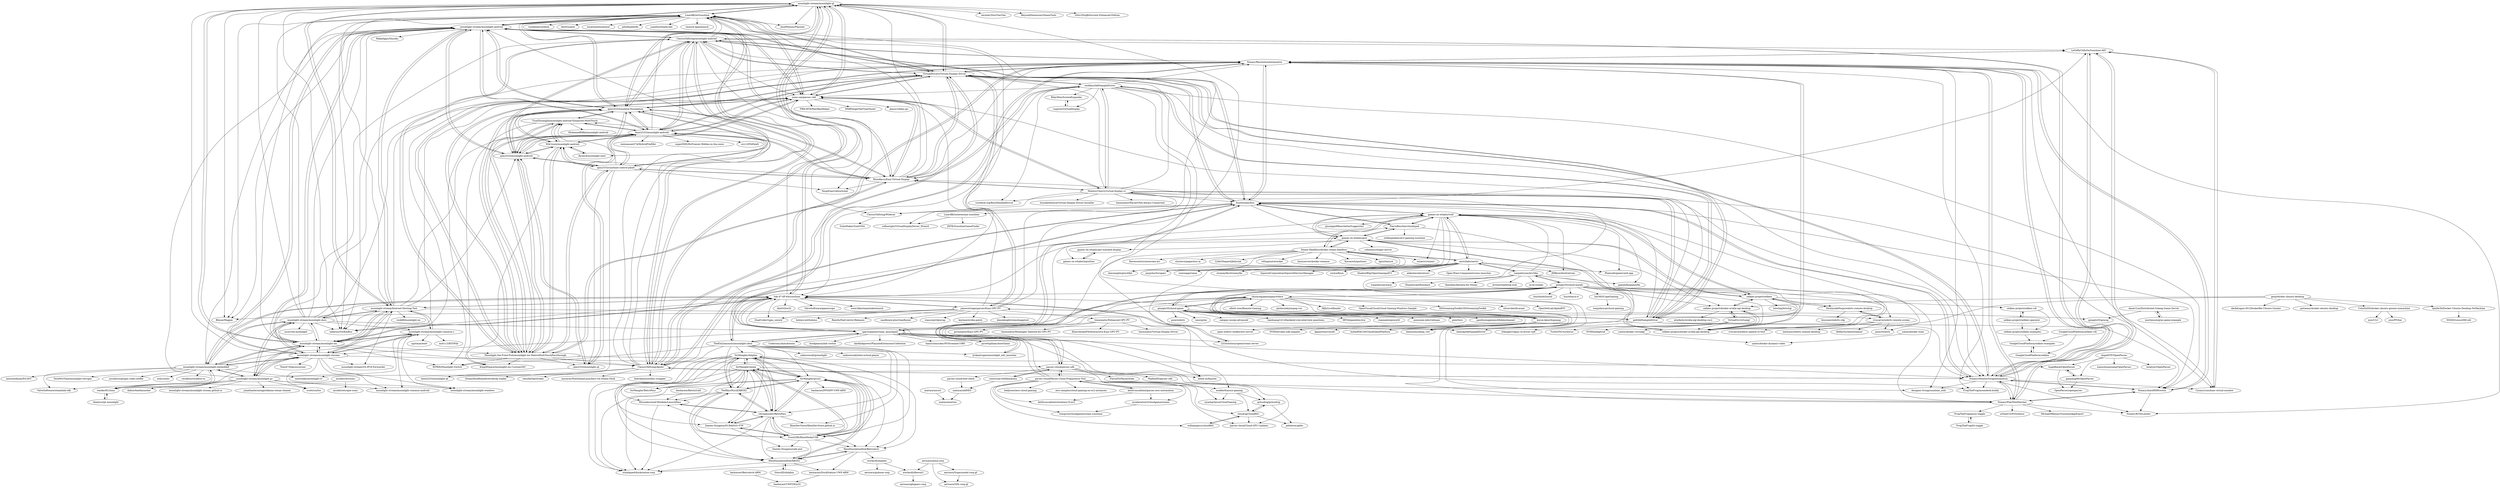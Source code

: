 digraph G {
"moonlight-stream/moonlight-qt" -> "LizardByte/Sunshine"
"moonlight-stream/moonlight-qt" -> "moonlight-stream/moonlight-android"
"moonlight-stream/moonlight-qt" -> "nomi-san/parsec-vdd"
"moonlight-stream/moonlight-qt" -> "VirtualDrivers/Virtual-Display-Driver"
"moonlight-stream/moonlight-qt" -> "JosefNemec/Playnite" ["e"=1]
"moonlight-stream/moonlight-qt" -> "nefarius/ViGEmBus" ["e"=1]
"moonlight-stream/moonlight-qt" -> "qiin2333/Sunshine-Foundation"
"moonlight-stream/moonlight-qt" -> "ClassicOldSong/Apollo"
"moonlight-stream/moonlight-qt" -> "moonlight-stream/Internet-Hosting-Tool"
"moonlight-stream/moonlight-qt" -> "Blinue/Magpie" ["e"=1]
"moonlight-stream/moonlight-qt" -> "zerotier/ZeroTierOne" ["e"=1]
"moonlight-stream/moonlight-qt" -> "loki-47-6F-64/sunshine"
"moonlight-stream/moonlight-qt" -> "moonlight-stream/moonlight-ios"
"moonlight-stream/moonlight-qt" -> "BeyondDimension/SteamTools" ["e"=1]
"moonlight-stream/moonlight-qt" -> "c0re100/qBittorrent-Enhanced-Edition" ["e"=1]
"moonlight-stream/moonlight-embedded" -> "wackerl91/luna"
"moonlight-stream/moonlight-embedded" -> "moonlight-stream/moonlight-pc"
"moonlight-stream/moonlight-embedded" -> "loki-47-6F-64/sunshine"
"moonlight-stream/moonlight-embedded" -> "moonlight-stream/moonlight-chrome"
"moonlight-stream/moonlight-embedded" -> "moonlight-stream/moonlight-common-c"
"moonlight-stream/moonlight-embedded" -> "mariotaku/moonlight-tv" ["e"=1]
"moonlight-stream/moonlight-embedded" -> "moonlight-stream/moonlight-android"
"moonlight-stream/moonlight-embedded" -> "TechWizTime/moonlight-retropie"
"moonlight-stream/moonlight-embedded" -> "moonlight-stream/moonlight-docs"
"moonlight-stream/moonlight-embedded" -> "moonlight-stream/moonlight-ios"
"moonlight-stream/moonlight-embedded" -> "asciidisco/plugin.video.netflix" ["e"=1]
"moonlight-stream/moonlight-embedded" -> "ValveSoftware/steamlink-sdk" ["e"=1]
"moonlight-stream/moonlight-embedded" -> "osmc/osmc" ["e"=1]
"moonlight-stream/moonlight-embedded" -> "recalbox/recalbox-os" ["e"=1]
"moonlight-stream/moonlight-embedded" -> "lanceseidman/PiCAST" ["e"=1]
"moonlight-stream/moonlight-android" -> "moonlight-stream/moonlight-qt"
"moonlight-stream/moonlight-android" -> "LizardByte/Sunshine"
"moonlight-stream/moonlight-android" -> "nomi-san/parsec-vdd"
"moonlight-stream/moonlight-android" -> "qiin2333/Sunshine-Foundation"
"moonlight-stream/moonlight-android" -> "Axixi2233/moonlight-android"
"moonlight-stream/moonlight-android" -> "nefarius/ViGEmBus" ["e"=1]
"moonlight-stream/moonlight-android" -> "moonlight-stream/moonlight-ios"
"moonlight-stream/moonlight-android" -> "VirtualDrivers/Virtual-Display-Driver"
"moonlight-stream/moonlight-android" -> "moonlight-stream/Internet-Hosting-Tool"
"moonlight-stream/moonlight-android" -> "qiin2333/moonlight-android"
"moonlight-stream/moonlight-android" -> "KtzeAbyss/Easy-Virtual-Display"
"moonlight-stream/moonlight-android" -> "ClassicOldSong/moonlight-android"
"moonlight-stream/moonlight-android" -> "RikkaApps/Shizuku" ["e"=1]
"moonlight-stream/moonlight-android" -> "moonlight-stream/moonlight-chrome"
"moonlight-stream/moonlight-android" -> "Blinue/Magpie" ["e"=1]
"moonlight-stream/moonlight-pc" -> "moonlight-stream/moonlight-chrome"
"moonlight-stream/moonlight-pc" -> "moonlight-stream/moonlight-embedded"
"moonlight-stream/moonlight-pc" -> "moonlight-stream/moonlight-common-android"
"moonlight-stream/moonlight-pc" -> "moonlight-stream/moonlight-windows"
"moonlight-stream/moonlight-pc" -> "moonlight-stream/moonlight-android"
"moonlight-stream/moonlight-pc" -> "moonlight-stream/moonlight-docs"
"moonlight-stream/moonlight-pc" -> "moonlight-stream/moonlight-common-c"
"moonlight-stream/moonlight-pc" -> "moonlight-stream/moonlight-ios"
"moonlight-stream/moonlight-pc" -> "ValveSoftware/steamlink-sdk" ["e"=1]
"moonlight-stream/moonlight-pc" -> "scottrice/Ice" ["e"=1]
"moonlight-stream/moonlight-pc" -> "wackerl91/luna"
"moonlight-stream/moonlight-pc" -> "dafzor/bnetlauncher" ["e"=1]
"moonlight-stream/moonlight-pc" -> "moonlight-stream/moonlight-stream.github.io"
"moonlight-stream/moonlight-pc" -> "jonathanlermitage/tikione-steam-cleaner" ["e"=1]
"chunying/gaminganywhere" -> "giongto35/cloud-game"
"chunying/gaminganywhere" -> "giongto35/cloud-morph"
"chunying/gaminganywhere" -> "llfjfz/LiveRender"
"chunying/gaminganywhere" -> "ecalder6/azure-gaming"
"chunying/gaminganywhere" -> "ksyun-kenc/liuguang"
"chunying/gaminganywhere" -> "OpenVisualCloud/Cloud-Gaming-Windows-Sample" ["e"=1]
"chunying/gaminganywhere" -> "3DStreamingToolkit/3DStreamingToolkit" ["e"=1]
"chunying/gaminganywhere" -> "ultravideo/kvazaar" ["e"=1]
"chunying/gaminganywhere" -> "OpenNetLab/AlphaRTC" ["e"=1]
"chunying/gaminganywhere" -> "elliott-wen/Remote-Gaming"
"chunying/gaminganywhere" -> "phoboslab/jsmpeg-vnc" ["e"=1]
"chunying/gaminganywhere" -> "fanxiushu/xdisp_virt" ["e"=1]
"chunying/gaminganywhere" -> "hubin858130/CloudGamePlatform"
"chunying/gaminganywhere" -> "parsec-cloud/parsec-sdk"
"chunying/gaminganywhere" -> "moonlight-stream/moonlight-chrome"
"moonlight-stream/Internet-Hosting-Tool" -> "moonlight-stream/moonlight-docs"
"moonlight-stream/Internet-Hosting-Tool" -> "moonlight-stream/moonlight-common-c"
"moonlight-stream/Internet-Hosting-Tool" -> "moonlight-stream/moonlight-qt"
"moonlight-stream/Internet-Hosting-Tool" -> "moonlight-stream/moonlight-android"
"moonlight-stream/Internet-Hosting-Tool" -> "moonlight-stream/moonlight-chrome"
"moonlight-stream/Internet-Hosting-Tool" -> "moonlight-stream/moonlight-ios"
"moonlight-stream/Internet-Hosting-Tool" -> "moonlight-stream/GS-IPv6-Forwarder"
"moonlight-stream/Internet-Hosting-Tool" -> "FrogTheFrog/moondeck-buddy" ["e"=1]
"moonlight-stream/Internet-Hosting-Tool" -> "qiin2333/moonlight-android"
"moonlight-stream/Internet-Hosting-Tool" -> "loki-47-6F-64/sunshine"
"moonlight-stream/Internet-Hosting-Tool" -> "LizardByte/Sunshine"
"moonlight-stream/Internet-Hosting-Tool" -> "Nonary/ResolutionAutomation"
"moonlight-stream/Internet-Hosting-Tool" -> "nefarius/ViGEmBus" ["e"=1]
"moonlight-stream/Internet-Hosting-Tool" -> "Axixi2233/moonlight-android"
"moonlight-stream/Internet-Hosting-Tool" -> "rock88/moonlight-nx" ["e"=1]
"giongto35/cloud-game" -> "giongto35/cloud-morph"
"giongto35/cloud-game" -> "chunying/gaminganywhere"
"giongto35/cloud-game" -> "pion/webrtc" ["e"=1]
"giongto35/cloud-game" -> "ionorg/ion" ["e"=1]
"giongto35/cloud-game" -> "ksyun-kenc/liuguang"
"giongto35/cloud-game" -> "zalopay-oss/go-advanced" ["e"=1]
"giongto35/cloud-game" -> "tamhoang1412/backend-swe-interview-questions" ["e"=1]
"giongto35/cloud-game" -> "HFO4/gameboy.live" ["e"=1]
"giongto35/cloud-game" -> "open-webrtc-toolkit/owt-server" ["e"=1]
"giongto35/cloud-game" -> "xiaonanln/goworld" ["e"=1]
"giongto35/cloud-game" -> "awesome-jobs/vietnam" ["e"=1]
"giongto35/cloud-game" -> "pion/turn" ["e"=1]
"giongto35/cloud-game" -> "giongto35/gowog"
"giongto35/cloud-game" -> "rviscarra/webrtc-remote-screen"
"giongto35/cloud-game" -> "paullouisageneau/libdatachannel" ["e"=1]
"moonlight-stream/moonlight-ios" -> "moonlight-stream/moonlight-android"
"moonlight-stream/moonlight-ios" -> "moonlight-stream/moonlight-chrome"
"moonlight-stream/moonlight-ios" -> "moonlight-stream/Internet-Hosting-Tool"
"moonlight-stream/moonlight-ios" -> "moonlight-stream/moonlight-common-c"
"moonlight-stream/moonlight-ios" -> "moonlight-stream/moonlight-qt"
"moonlight-stream/moonlight-ios" -> "moonlight-stream/moonlight-docs"
"moonlight-stream/moonlight-ios" -> "loki-47-6F-64/sunshine"
"moonlight-stream/moonlight-ios" -> "LizardByte/Sunshine"
"moonlight-stream/moonlight-ios" -> "Moonlight-the-Fried-Fish/moonlight-ios-NativeMultiTouchPassthrough"
"moonlight-stream/moonlight-ios" -> "XITRIX/Moonlight-Switch" ["e"=1]
"moonlight-stream/moonlight-ios" -> "moonlight-stream/moonlight-pc"
"moonlight-stream/moonlight-ios" -> "ClassicOldSong/Apollo"
"moonlight-stream/moonlight-ios" -> "moonlight-stream/moonlight-embedded"
"moonlight-stream/moonlight-ios" -> "ClassicOldSong/moonlight-android"
"moonlight-stream/moonlight-ios" -> "Nonary/ResolutionAutomation"
"parsec-cloud/Parsec-Cloud-Preparation-Tool" -> "keithvassallomt/parsec-aws-automation"
"parsec-cloud/Parsec-Cloud-Preparation-Tool" -> "acceleration3/cloudgamestream"
"parsec-cloud/Parsec-Cloud-Preparation-Tool" -> "parsec-cloud/Cloud-GPU-Updater"
"parsec-cloud/Parsec-Cloud-Preparation-Tool" -> "parsec-cloud/parsec-sdk"
"parsec-cloud/Parsec-Cloud-Preparation-Tool" -> "gcloudrig/gcloudrig"
"parsec-cloud/Parsec-Cloud-Preparation-Tool" -> "cloudrig/CloudRIG"
"parsec-cloud/Parsec-Cloud-Preparation-Tool" -> "williamparry/cloudRIG"
"parsec-cloud/Parsec-Cloud-Preparation-Tool" -> "PierreBeucher/cloudypad"
"parsec-cloud/Parsec-Cloud-Preparation-Tool" -> "nyanhp/AzureCloudGaming"
"parsec-cloud/Parsec-Cloud-Preparation-Tool" -> "tomgrice/cloudgamestream-sunshine"
"parsec-cloud/Parsec-Cloud-Preparation-Tool" -> "ecalder6/azure-gaming"
"parsec-cloud/Parsec-Cloud-Preparation-Tool" -> "badjware/aws-cloud-gaming"
"parsec-cloud/Parsec-Cloud-Preparation-Tool" -> "loki-47-6F-64/sunshine"
"parsec-cloud/Parsec-Cloud-Preparation-Tool" -> "keithvassallomt/windows10-ec2"
"parsec-cloud/Parsec-Cloud-Preparation-Tool" -> "aws-samples/cloud-gaming-on-ec2-instances"
"moonlight-stream/moonlight-common-c" -> "moonlight-stream/moonlight-common-android"
"moonlight-stream/moonlight-common-c" -> "moonlight-stream/Internet-Hosting-Tool"
"moonlight-stream/moonlight-common-c" -> "cgutman/enet"
"moonlight-stream/moonlight-common-c" -> "moonlight-stream/moonlight-chrome"
"moonlight-stream/moonlight-common-c" -> "moonlight-stream/moonlight-ios"
"moonlight-stream/moonlight-common-c" -> "moonlight-stream/moonlight-windows"
"moonlight-stream/moonlight-common-c" -> "mrb113/RTSPlib"
"danie1Lin/Distributed-Golang-Game-Server" -> "mortenson/grpc-game-example"
"danie1Lin/Distributed-Golang-Game-Server" -> "giongto35/gowog"
"gcloudrig/gcloudrig" -> "cloudrig/CloudRIG"
"gcloudrig/gcloudrig" -> "jedi4ever/gditc"
"parsec-cloud/web-client" -> "matoya/cddNES"
"parsec-cloud/parsec-sdk" -> "parsec-cloud/web-client"
"parsec-cloud/parsec-sdk" -> "parsec-cloud/Parsec-Cloud-Preparation-Tool"
"parsec-cloud/parsec-sdk" -> "snowcone-ltd/libmatoya"
"parsec-cloud/parsec-sdk" -> "parsec-cloud/Cloud-GPU-Updater"
"parsec-cloud/parsec-sdk" -> "FlavioFS/ParsecSoda" ["e"=1]
"parsec-cloud/parsec-sdk" -> "MalfoyJW/parsec-sdk"
"parsec-cloud/parsec-sdk" -> "giongto35/cloud-morph"
"snowcone-ltd/libmatoya" -> "parsec-cloud/parsec-sdk"
"snowcone-ltd/libmatoya" -> "matoya/cddNES"
"giongto35/cloud-morph" -> "giongto35/cloud-game"
"giongto35/cloud-morph" -> "chunying/gaminganywhere"
"giongto35/cloud-morph" -> "rviscarra/webrtc-remote-screen"
"giongto35/cloud-morph" -> "wanjohiryan/Arc3dia"
"giongto35/cloud-morph" -> "ksyun-kenc/liuguang"
"giongto35/cloud-morph" -> "selkies-project/selkies"
"giongto35/cloud-morph" -> "selkies-project/docker-nvidia-egl-desktop"
"giongto35/cloud-morph" -> "selkies-project/docker-nvidia-glx-desktop"
"giongto35/cloud-morph" -> "loki-47-6F-64/sunshine"
"giongto35/cloud-morph" -> "DeshmukhPooja/webrtc-remote-desktop"
"giongto35/cloud-morph" -> "duythinht/huytd" ["e"=1]
"giongto35/cloud-morph" -> "huytd/ascii-d" ["e"=1]
"giongto35/cloud-morph" -> "hxt365/CopeGaming"
"giongto35/cloud-morph" -> "pion/rtwatch" ["e"=1]
"giongto35/cloud-morph" -> "parsec-cloud/parsec-sdk"
"keithvassallomt/parsec-aws-automation" -> "keithvassallomt/windows10-ec2"
"keithvassallomt/parsec-aws-automation" -> "parsec-cloud/Parsec-Cloud-Preparation-Tool"
"keithvassallomt/parsec-aws-automation" -> "acceleration3/cloudgamestream"
"loki-47-6F-64/sunshine" -> "LS3solutions/openstream-server"
"loki-47-6F-64/sunshine" -> "LizardByte/Sunshine"
"loki-47-6F-64/sunshine" -> "moonlight-stream/moonlight-qt"
"loki-47-6F-64/sunshine" -> "nefarius/ViGEmBus" ["e"=1]
"loki-47-6F-64/sunshine" -> "DualCoder/vgpu_unlock" ["e"=1]
"loki-47-6F-64/sunshine" -> "moonlight-stream/moonlight-android"
"loki-47-6F-64/sunshine" -> "moonlight-stream/moonlight-embedded"
"loki-47-6F-64/sunshine" -> "jamesstringerparsec/Easy-GPU-PV"
"loki-47-6F-64/sunshine" -> "games-on-whales/gow"
"loki-47-6F-64/sunshine" -> "cgarst/gamestream_launchpad"
"loki-47-6F-64/sunshine" -> "moonlight-stream/Internet-Hosting-Tool"
"loki-47-6F-64/sunshine" -> "moonlight-stream/moonlight-ios"
"loki-47-6F-64/sunshine" -> "Alia5/GlosSI" ["e"=1]
"loki-47-6F-64/sunshine" -> "ValveSoftware/gamescope" ["e"=1]
"loki-47-6F-64/sunshine" -> "sonic2kk/steamtinkerlaunch" ["e"=1]
"GoogleCloudPlatform/selkies-vdi" -> "GoogleCloudPlatform/selkies"
"GoogleCloudPlatform/selkies-vdi" -> "GoogleCloudPlatform/selkies-examples"
"gezp/docker-ubuntu-desktop" -> "ColorfulSS/docker-ubuntu-gnome-nomachine"
"gezp/docker-ubuntu-desktop" -> "gotoeasy/docker-ubuntu-desktop"
"gezp/docker-ubuntu-desktop" -> "selkies-project/docker-nvidia-egl-desktop"
"gezp/docker-ubuntu-desktop" -> "kmille36/Docker-Ubuntu-Desktop-NoMachine"
"gezp/docker-ubuntu-desktop" -> "darkdragon-001/Dockerfile-Ubuntu-Gnome"
"gezp/docker-ubuntu-desktop" -> "selkies-project/docker-nvidia-glx-desktop"
"mortenson/grpc-game-example" -> "danie1Lin/Distributed-Golang-Game-Server"
"rviscarra/webrtc-remote-screen" -> "DeshmukhPooja/webrtc-remote-desktop"
"rviscarra/webrtc-remote-screen" -> "pion/rtwatch" ["e"=1]
"rviscarra/webrtc-remote-screen" -> "rviscarra/webrtc-speech-to-text"
"rviscarra/webrtc-remote-screen" -> "imtiyazs/webrtc-remote-desktop"
"rviscarra/webrtc-remote-screen" -> "fiefdx/ScreenStreamer"
"SirMangler/dolphin" -> "SirMangler/xenia"
"SirMangler/dolphin" -> "SirMangler/pcsx2"
"SirMangler/dolphin" -> "TheRhysWyrill/XBSX2"
"SirMangler/dolphin" -> "retropassdev/RetroPass"
"SirMangler/dolphin" -> "SvenGDK/XboxMediaUSB"
"SirMangler/dolphin" -> "XboxEmulationHub/XBSX2"
"SirMangler/dolphin" -> "irixaligned/duckstation-uwp"
"SirMangler/dolphin" -> "Misunderstood-Wookiee/LaunchPass"
"SirMangler/dolphin" -> "XboxEmulationHub/RetroArch"
"SirMangler/dolphin" -> "Dantes-Dungeon/DURANGO-FTP"
"SirMangler/dolphin" -> "SirMangler/RetroPass"
"acceleration3/cloudgamestream" -> "tomgrice/cloudgamestream-sunshine"
"cgarst/gamestream_launchpad" -> "lyckantropen/moonlight_hdr_launcher"
"cgarst/gamestream_launchpad" -> "hansschmucker/NVStreamer1080"
"cgarst/gamestream_launchpad" -> "Nonary/ResolutionAutomation"
"cgarst/gamestream_launchpad" -> "TheElixZammuto/moonlight-xbox"
"cgarst/gamestream_launchpad" -> "DuoStream/Duo"
"cgarst/gamestream_launchpad" -> "jarrettgilliam/AutoGame"
"cgarst/gamestream_launchpad" -> "Codectory/AutoActions" ["e"=1]
"cgarst/gamestream_launchpad" -> "bradgearon/hdr-switch" ["e"=1]
"cgarst/gamestream_launchpad" -> "Nonary/PlayNiteWatcher"
"cgarst/gamestream_launchpad" -> "Nonary/MonitorSwapAutomation"
"cgarst/gamestream_launchpad" -> "darklinkpower/PlayniteExtensionsCollection" ["e"=1]
"cgarst/gamestream_launchpad" -> "designer-living/sunshine_utils"
"cgarst/gamestream_launchpad" -> "LS3solutions/openstream-server"
"cgarst/gamestream_launchpad" -> "loki-47-6F-64/sunshine"
"cloudrig/CloudRIG" -> "williamparry/cloudRIG"
"cloudrig/CloudRIG" -> "jedi4ever/gditc"
"cloudrig/CloudRIG" -> "parsec-cloud/Cloud-GPU-Updater"
"cloudrig/CloudRIG" -> "gcloudrig/gcloudrig"
"RileyWen/ScreenExpander" -> "superxh/VirtualDisplay"
"matoya/cddNES" -> "matoya/merton"
"GoogleCloudPlatform/selkies" -> "GoogleCloudPlatform/selkies-examples"
"GoogleCloudPlatform/selkies-examples" -> "GoogleCloudPlatform/selkies"
"ge9/IddSampleDriver" -> "roshkins/IddSampleDriver"
"ge9/IddSampleDriver" -> "VirtualDrivers/Virtual-Display-Driver"
"ge9/IddSampleDriver" -> "Nonary/ResolutionAutomation"
"ge9/IddSampleDriver" -> "Nonary/MonitorSwapAutomation"
"ge9/IddSampleDriver" -> "MolotovCherry/virtual-display-rs"
"ge9/IddSampleDriver" -> "Nonary/AutoHDRSwitch"
"ge9/IddSampleDriver" -> "cgarst/gamestream_launchpad"
"ge9/IddSampleDriver" -> "DuoStream/Duo"
"ge9/IddSampleDriver" -> "nomi-san/parsec-vdd"
"ge9/IddSampleDriver" -> "jamesstringerparsec/Easy-GPU-PV"
"ge9/IddSampleDriver" -> "KtzeAbyss/Easy-Virtual-Display"
"ge9/IddSampleDriver" -> "loki-47-6F-64/sunshine"
"ge9/IddSampleDriver" -> "baloukj/IddSampleDriver"
"jamesstringerparsec/Easy-GPU-PV" -> "DualCoder/vgpu_unlock" ["e"=1]
"jamesstringerparsec/Easy-GPU-PV" -> "VirtualDrivers/Virtual-Display-Driver"
"jamesstringerparsec/Easy-GPU-PV" -> "LizardByte/Sunshine"
"jamesstringerparsec/Easy-GPU-PV" -> "keylase/nvidia-patch" ["e"=1]
"jamesstringerparsec/Easy-GPU-PV" -> "loki-47-6F-64/sunshine"
"jamesstringerparsec/Easy-GPU-PV" -> "kimmknight/remoteapptool" ["e"=1]
"jamesstringerparsec/Easy-GPU-PV" -> "moonlight-stream/moonlight-qt"
"jamesstringerparsec/Easy-GPU-PV" -> "Blinue/Magpie" ["e"=1]
"jamesstringerparsec/Easy-GPU-PV" -> "timminator/Enhanced-GPU-PV"
"jamesstringerparsec/Easy-GPU-PV" -> "nomi-san/parsec-vdd"
"jamesstringerparsec/Easy-GPU-PV" -> "holoiso-eol/holoiso" ["e"=1]
"jamesstringerparsec/Easy-GPU-PV" -> "Rem0o/FanControl.Releases" ["e"=1]
"jamesstringerparsec/Easy-GPU-PV" -> "sandboxie-plus/Sandboxie" ["e"=1]
"jamesstringerparsec/Easy-GPU-PV" -> "ge9/IddSampleDriver"
"jamesstringerparsec/Easy-GPU-PV" -> "stascorp/rdpwrap" ["e"=1]
"mcobit/retrosmc" -> "mcobit/retropie-osmc"
"mcobit/retrosmc" -> "wackerl91/luna"
"VirtualGL/virtualgl" -> "TurboVNC/turbovnc" ["e"=1]
"VirtualGL/virtualgl" -> "selkies-project/docker-nvidia-egl-desktop"
"VirtualGL/virtualgl" -> "NVIDIA/libglvnd" ["e"=1]
"VirtualGL/virtualgl" -> "selkies-project/docker-nvidia-glx-desktop"
"VirtualGL/virtualgl" -> "yantis/docker-virtualgl"
"VirtualGL/virtualgl" -> "xtknight/vdpau-va-driver-vp9"
"TheElixZammuto/moonlight-xbox" -> "retropassdev/RetroPass"
"TheElixZammuto/moonlight-xbox" -> "SirMangler/pcsx2"
"TheElixZammuto/moonlight-xbox" -> "cgarst/gamestream_launchpad"
"TheElixZammuto/moonlight-xbox" -> "SirMangler/dolphin"
"TheElixZammuto/moonlight-xbox" -> "unknownskl/greenlight" ["e"=1]
"TheElixZammuto/moonlight-xbox" -> "SvenGDK/XboxMediaUSB"
"TheElixZammuto/moonlight-xbox" -> "XboxDevStore/XboxDevStore.github.io"
"TheElixZammuto/moonlight-xbox" -> "TheRhysWyrill/XBSX2"
"TheElixZammuto/moonlight-xbox" -> "DuoStream/Duo"
"TheElixZammuto/moonlight-xbox" -> "unknownskl/xbox-xcloud-player" ["e"=1]
"TheElixZammuto/moonlight-xbox" -> "mariotaku/moonlight-tv" ["e"=1]
"TheElixZammuto/moonlight-xbox" -> "XITRIX/Moonlight-Switch" ["e"=1]
"TheElixZammuto/moonlight-xbox" -> "Dantes-Dungeon/DURANGO-FTP"
"TheElixZammuto/moonlight-xbox" -> "lyckantropen/moonlight_hdr_launcher"
"TheElixZammuto/moonlight-xbox" -> "loki-47-6F-64/sunshine"
"roshkins/IddSampleDriver" -> "ge9/IddSampleDriver"
"roshkins/IddSampleDriver" -> "VirtualDrivers/Virtual-Display-Driver"
"roshkins/IddSampleDriver" -> "rustdesk-org/RustDeskIddDriver"
"roshkins/IddSampleDriver" -> "RileyWen/ScreenExpander"
"roshkins/IddSampleDriver" -> "superxh/VirtualDisplay"
"roshkins/IddSampleDriver" -> "MolotovCherry/virtual-display-rs"
"roshkins/IddSampleDriver" -> "Nonary/ResolutionAutomation"
"roshkins/IddSampleDriver" -> "KtzeAbyss/Easy-Virtual-Display"
"roshkins/IddSampleDriver" -> "Nonary/MonitorSwapAutomation"
"roshkins/IddSampleDriver" -> "loki-47-6F-64/sunshine"
"roshkins/IddSampleDriver" -> "nomi-san/parsec-vdd"
"roshkins/IddSampleDriver" -> "fanxiushu/xdisp_virt" ["e"=1]
"roshkins/IddSampleDriver" -> "baloukj/IddSampleDriver"
"roshkins/IddSampleDriver" -> "Nonary/AutoHDRSwitch"
"Dantes-Dungeon/DURANGO-FTP" -> "Dantes-Dungeon/safe-exit"
"Dantes-Dungeon/DURANGO-FTP" -> "retropassdev/RetroPass"
"Dantes-Dungeon/DURANGO-FTP" -> "SvenGDK/XboxMediaUSB"
"Dantes-Dungeon/DURANGO-FTP" -> "Misunderstood-Wookiee/LaunchPass"
"games-on-whales/gow" -> "games-on-whales/wolf"
"games-on-whales/gow" -> "selkies-project/docker-nvidia-glx-desktop"
"games-on-whales/gow" -> "Steam-Headless/docker-steam-headless"
"games-on-whales/gow" -> "games-on-whales/inputtino"
"games-on-whales/gow" -> "selkies-project/selkies"
"games-on-whales/gow" -> "selkies-project/docker-nvidia-egl-desktop"
"games-on-whales/gow" -> "PierreBeucher/cloudypad"
"games-on-whales/gow" -> "colinmarc/magic-mirror"
"games-on-whales/gow" -> "games-on-whales/gst-wayland-display"
"LS3solutions/openstream-server" -> "loki-47-6F-64/sunshine"
"ksyun-kenc/liuguang" -> "hubin858130/CloudGamePlatform"
"ksyun-kenc/liuguang" -> "giongto35/cloud-game"
"ksyun-kenc/liuguang" -> "fanxiushu/xdisp_virt" ["e"=1]
"ksyun-kenc/liuguang" -> "giongto35/cloud-morph"
"ksyun-kenc/liuguang" -> "NVIDIA/video-sdk-samples" ["e"=1]
"ksyun-kenc/liuguang" -> "open-webrtc-toolkit/owt-server" ["e"=1]
"ksyun-kenc/liuguang" -> "chunying/gaminganywhere"
"ksyun-kenc/liuguang" -> "djpnewton/vmulti" ["e"=1]
"DeshmukhPooja/webrtc-remote-desktop" -> "rviscarra/webrtc-remote-screen"
"DeshmukhPooja/webrtc-remote-desktop" -> "binzume/webrtc-rdp"
"selkies-project/docker-nvidia-glx-desktop" -> "selkies-project/docker-nvidia-egl-desktop"
"selkies-project/docker-nvidia-glx-desktop" -> "selkies-project/selkies"
"selkies-project/docker-nvidia-glx-desktop" -> "games-on-whales/gow"
"selkies-project/docker-nvidia-egl-desktop" -> "selkies-project/docker-nvidia-glx-desktop"
"selkies-project/docker-nvidia-egl-desktop" -> "selkies-project/selkies"
"selkies-project/docker-nvidia-egl-desktop" -> "atinfinity/nvidia-egl-desktop-ros2"
"selkies-project/docker-nvidia-egl-desktop" -> "VirtualGL/virtualgl"
"lyckantropen/moonlight_hdr_launcher" -> "cgarst/gamestream_launchpad"
"selkies-project/selkies-operator" -> "selkies-project/selkies-vdi"
"selkies-project/selkies-operator" -> "selkies-project/selkies-examples"
"selkies-project/selkies-vdi" -> "selkies-project/selkies-examples"
"selkies-project/selkies-vdi" -> "selkies-project/selkies-operator"
"yantis/docker-wine" -> "yantis/docker-dynamic-video"
"selkies-project/selkies-examples" -> "GoogleCloudPlatform/selkies-examples"
"yantis/docker-virtualgl" -> "yantis/docker-dynamic-video"
"LizardByte/Sunshine" -> "moonlight-stream/moonlight-qt"
"LizardByte/Sunshine" -> "moonlight-stream/moonlight-android"
"LizardByte/Sunshine" -> "nomi-san/parsec-vdd"
"LizardByte/Sunshine" -> "VirtualDrivers/Virtual-Display-Driver"
"LizardByte/Sunshine" -> "nefarius/ViGEmBus" ["e"=1]
"LizardByte/Sunshine" -> "ClassicOldSong/Apollo"
"LizardByte/Sunshine" -> "rustdesk/rustdesk" ["e"=1]
"LizardByte/Sunshine" -> "JosefNemec/Playnite" ["e"=1]
"LizardByte/Sunshine" -> "qiin2333/Sunshine-Foundation"
"LizardByte/Sunshine" -> "Blinue/Magpie" ["e"=1]
"LizardByte/Sunshine" -> "AlistGo/alist" ["e"=1]
"LizardByte/Sunshine" -> "localsend/localsend" ["e"=1]
"LizardByte/Sunshine" -> "jellyfin/jellyfin" ["e"=1]
"LizardByte/Sunshine" -> "juanfont/headscale" ["e"=1]
"LizardByte/Sunshine" -> "immich-app/immich" ["e"=1]
"wackerl91/luna" -> "dead/script.moonlight"
"wackerl91/luna" -> "moonlight-stream/moonlight-embedded"
"ColorfulSS/docker-ubuntu-gnome-nomachine" -> "yjsx/PFilter"
"ColorfulSS/docker-ubuntu-gnome-nomachine" -> "yjsx/ULC"
"Steam-Headless/docker-steam-headless" -> "games-on-whales/wolf"
"Steam-Headless/docker-steam-headless" -> "games-on-whales/gow"
"Steam-Headless/docker-steam-headless" -> "rommapp/romm" ["e"=1]
"Steam-Headless/docker-steam-headless" -> "jaypyles/Scraperr" ["e"=1]
"Steam-Headless/docker-steam-headless" -> "vitling/autotracker" ["e"=1]
"Steam-Headless/docker-steam-headless" -> "kieraneglin/pinchflat" ["e"=1]
"Steam-Headless/docker-steam-headless" -> "nestrilabs/nestri"
"Steam-Headless/docker-steam-headless" -> "linuxserver/docker-steamos"
"Steam-Headless/docker-steam-headless" -> "Xoconoch/spotizerr" ["e"=1]
"Steam-Headless/docker-steam-headless" -> "IgnisDa/ryot" ["e"=1]
"Steam-Headless/docker-steam-headless" -> "wizarrrr/wizarr" ["e"=1]
"Steam-Headless/docker-steam-headless" -> "Ravencentric/awesome-arr" ["e"=1]
"Steam-Headless/docker-steam-headless" -> "ublue-os/bazzite" ["e"=1]
"Steam-Headless/docker-steam-headless" -> "clusterzx/paperless-ai" ["e"=1]
"Steam-Headless/docker-steam-headless" -> "CyferShepard/Jellystat" ["e"=1]
"games-on-whales/wolf" -> "games-on-whales/gow"
"games-on-whales/wolf" -> "Steam-Headless/docker-steam-headless"
"games-on-whales/wolf" -> "nestrilabs/nestri"
"games-on-whales/wolf" -> "PierreBeucher/cloudypad"
"games-on-whales/wolf" -> "DuoStream/Duo"
"games-on-whales/wolf" -> "selkies-project/selkies"
"games-on-whales/wolf" -> "rommapp/romm" ["e"=1]
"games-on-whales/wolf" -> "wizarrrr/wizarr" ["e"=1]
"games-on-whales/wolf" -> "giuseppe99barchetta/SuggestArr" ["e"=1]
"games-on-whales/wolf" -> "selkies-project/docker-nvidia-glx-desktop"
"games-on-whales/wolf" -> "ClassicOldSong/Apollo"
"games-on-whales/wolf" -> "JMBeresford/retrom" ["e"=1]
"games-on-whales/wolf" -> "Phalcode/gamevault-app" ["e"=1]
"games-on-whales/wolf" -> "gameyfin/gameyfin" ["e"=1]
"games-on-whales/wolf" -> "jaypyles/Scraperr" ["e"=1]
"retropassdev/RetroPass" -> "Misunderstood-Wookiee/LaunchPass"
"retropassdev/RetroPass" -> "SirMangler/xenia"
"retropassdev/RetroPass" -> "Dantes-Dungeon/DURANGO-FTP"
"retropassdev/RetroPass" -> "SirMangler/dolphin"
"retropassdev/RetroPass" -> "SvenGDK/XboxMediaUSB"
"retropassdev/RetroPass" -> "irixaligned/duckstation-uwp"
"retropassdev/RetroPass" -> "SirMangler/pcsx2"
"retropassdev/RetroPass" -> "XboxEmulationHub/RetroArch"
"retropassdev/RetroPass" -> "XboxEmulationHub/XBSX2"
"retropassdev/RetroPass" -> "XboxDevStore/XboxDevStore.github.io"
"retropassdev/RetroPass" -> "TheRhysWyrill/XBSX2"
"kmille36/Docker-Ubuntu-Desktop-NoMachine" -> "NSSID/LinucxMD-old"
"selkies-project/selkies" -> "selkies-project/docker-nvidia-glx-desktop"
"selkies-project/selkies" -> "selkies-project/docker-nvidia-egl-desktop"
"selkies-project/selkies" -> "bitwhip/bitwhip" ["e"=1]
"selkies-project/selkies" -> "selkies-project/selkies-vdi"
"selkies-project/selkies" -> "games-on-whales/gow"
"selkies-project/selkies" -> "games-on-whales/wolf"
"selkies-project/selkies" -> "DeshmukhPooja/webrtc-remote-desktop"
"hxt365/CopeGaming" -> "wanjohiryan/cloud-gaming"
"superxh/VirtualDisplay" -> "RileyWen/ScreenExpander"
"basharast/RetrixGold" -> "Misunderstood-Wookiee/LaunchPass"
"basharast/RetroArch-ARM" -> "basharast/UWP2Win32"
"qiin2333/Sunshine-Foundation" -> "qiin2333/moonlight-android"
"qiin2333/Sunshine-Foundation" -> "Axixi2233/moonlight-android"
"qiin2333/Sunshine-Foundation" -> "Moonlight-the-Fried-Fish/moonlight-ios-NativeMultiTouchPassthrough"
"qiin2333/Sunshine-Foundation" -> "qiin2333/sunshine-control-panel"
"qiin2333/Sunshine-Foundation" -> "nomi-san/parsec-vdd"
"qiin2333/Sunshine-Foundation" -> "moonlight-stream/moonlight-android"
"qiin2333/Sunshine-Foundation" -> "WACrown/moonlight-android"
"qiin2333/Sunshine-Foundation" -> "qiin2333/moonlight-qt"
"qiin2333/Sunshine-Foundation" -> "ClassicOldSong/moonlight-android"
"qiin2333/Sunshine-Foundation" -> "LizardByte/Sunshine"
"qiin2333/Sunshine-Foundation" -> "KtzeAbyss/Easy-Virtual-Display"
"qiin2333/Sunshine-Foundation" -> "VirtualDrivers/Virtual-Display-Driver"
"qiin2333/Sunshine-Foundation" -> "moonlight-stream/moonlight-qt"
"qiin2333/Sunshine-Foundation" -> "TrueZhuangJia/moonlight-android-Enhanced-MultiTouch"
"qiin2333/Sunshine-Foundation" -> "XITRIX/Moonlight-Switch" ["e"=1]
"moonlight-stream/moonlight-docs" -> "moonlight-stream/Internet-Hosting-Tool"
"moonlight-stream/moonlight-docs" -> "moonlight-stream/moonlight-qt"
"moonlight-stream/moonlight-docs" -> "moonlight-stream/moonlight-android"
"moonlight-stream/moonlight-docs" -> "moonlight-stream/moonlight-ios"
"moonlight-stream/moonlight-docs" -> "moonlight-stream/moonlight-pc"
"moonlight-stream/moonlight-docs" -> "LizardByte/Sunshine"
"moonlight-stream/moonlight-docs" -> "moonlight-stream/moonlight-embedded"
"moonlight-stream/moonlight-docs" -> "loki-47-6F-64/sunshine"
"moonlight-stream/moonlight-docs" -> "moonlight-stream/moonlight-chrome"
"moonlight-stream/moonlight-docs" -> "moonlight-stream/moonlight-common-c"
"moonlight-stream/moonlight-docs" -> "VirtualDrivers/Virtual-Display-Driver"
"moonlight-stream/moonlight-docs" -> "cgarst/gamestream_launchpad"
"moonlight-stream/moonlight-docs" -> "xyzz/vita-moonlight" ["e"=1]
"moonlight-stream/moonlight-docs" -> "Nonary/ResolutionAutomation"
"moonlight-stream/moonlight-docs" -> "nefarius/ViGEmBus" ["e"=1]
"nomi-san/parsec-vdd" -> "KtzeAbyss/Easy-Virtual-Display"
"nomi-san/parsec-vdd" -> "VirtualDrivers/Virtual-Display-Driver"
"nomi-san/parsec-vdd" -> "LizardByte/Sunshine"
"nomi-san/parsec-vdd" -> "qiin2333/Sunshine-Foundation"
"nomi-san/parsec-vdd" -> "moonlight-stream/moonlight-android"
"nomi-san/parsec-vdd" -> "Axixi2233/moonlight-android"
"nomi-san/parsec-vdd" -> "moonlight-stream/moonlight-qt"
"nomi-san/parsec-vdd" -> "qiin2333/moonlight-android"
"nomi-san/parsec-vdd" -> "MolotovCherry/virtual-display-rs"
"nomi-san/parsec-vdd" -> "nefarius/ViGEmBus" ["e"=1]
"nomi-san/parsec-vdd" -> "VergilGao/vddswitcher"
"nomi-san/parsec-vdd" -> "PBH-BTN/PeerBanHelper" ["e"=1]
"nomi-san/parsec-vdd" -> "HMBSbige/NatTypeTester" ["e"=1]
"nomi-san/parsec-vdd" -> "jeessy2/ddns-go" ["e"=1]
"nomi-san/parsec-vdd" -> "Moonlight-the-Fried-Fish/moonlight-ios-NativeMultiTouchPassthrough"
"SvenGDK/XboxMediaUSB" -> "Dantes-Dungeon/safe-exit"
"SvenGDK/XboxMediaUSB" -> "Dantes-Dungeon/DURANGO-FTP"
"SvenGDK/XboxMediaUSB" -> "SirMangler/dolphin"
"SvenGDK/XboxMediaUSB" -> "XboxEmulationHub/XBSX2"
"SvenGDK/XboxMediaUSB" -> "SirMangler/pcsx2"
"SvenGDK/XboxMediaUSB" -> "retropassdev/RetroPass"
"SvenGDK/XboxMediaUSB" -> "SirMangler/xenia"
"SvenGDK/XboxMediaUSB" -> "XboxEmulationHub/RetroArch"
"SvenGDK/XboxMediaUSB" -> "TheRhysWyrill/XBSX2"
"TheRhysWyrill/XBSX2" -> "SirMangler/dolphin"
"TheRhysWyrill/XBSX2" -> "SirMangler/xenia"
"TheRhysWyrill/XBSX2" -> "SirMangler/pcsx2"
"TheRhysWyrill/XBSX2" -> "retropassdev/RetroPass"
"TheRhysWyrill/XBSX2" -> "SvenGDK/XboxMediaUSB"
"TheRhysWyrill/XBSX2" -> "irixaligned/duckstation-uwp"
"TheRhysWyrill/XBSX2" -> "Misunderstood-Wookiee/LaunchPass"
"TheRhysWyrill/XBSX2" -> "XboxEmulationHub/XBSX2"
"SirMangler/xenia" -> "SirMangler/dolphin"
"SirMangler/xenia" -> "SirMangler/pcsx2"
"SirMangler/xenia" -> "TheRhysWyrill/XBSX2"
"SirMangler/xenia" -> "retropassdev/RetroPass"
"SirMangler/xenia" -> "XboxEmulationHub/XBSX2"
"SirMangler/xenia" -> "SvenGDK/XboxMediaUSB"
"SirMangler/xenia" -> "irixaligned/duckstation-uwp"
"SirMangler/xenia" -> "XboxEmulationHub/RetroArch"
"SirMangler/xenia" -> "SirMangler/RetroPass"
"SirMangler/xenia" -> "Misunderstood-Wookiee/LaunchPass"
"SirMangler/xenia" -> "Dantes-Dungeon/DURANGO-FTP"
"AngelDTF/OpenParsec" -> "bslatyer/OpenParsec"
"AngelDTF/OpenParsec" -> "hugeBlack/OpenParsec"
"AngelDTF/OpenParsec" -> "xiaoxuhuanxiang/OpenParsec"
"AngelDTF/OpenParsec" -> "ajaxjiang96/OpenParsec"
"WACrown/moonlight-android" -> "qiin2333/moonlight-android"
"WACrown/moonlight-android" -> "TrueZhuangJia/moonlight-android-Enhanced-MultiTouch"
"WACrown/moonlight-android" -> "RyensX/moonlight-next"
"WACrown/moonlight-android" -> "Axixi2233/moonlight-android"
"WACrown/moonlight-android" -> "qiin2333/Sunshine-Foundation"
"WACrown/moonlight-android" -> "qiin2333/sunshine-control-panel"
"WACrown/moonlight-android" -> "Moonlight-the-Fried-Fish/moonlight-ios-NativeMultiTouchPassthrough"
"WACrown/moonlight-android" -> "King0fSpace/moonlight-ios-CustomOSC"
"moonlight-stream/moonlight-chrome" -> "moonlight-stream/moonlight-pc"
"moonlight-stream/moonlight-chrome" -> "moonlight-stream/moonlight-ios"
"moonlight-stream/moonlight-chrome" -> "moonlight-stream/moonlight-common-c"
"moonlight-stream/moonlight-chrome" -> "moonlight-stream/Internet-Hosting-Tool"
"moonlight-stream/moonlight-chrome" -> "moonlight-stream/moonlight-android"
"moonlight-stream/moonlight-chrome" -> "moonlight-stream/moonlight-embedded"
"moonlight-stream/moonlight-chrome" -> "moonlight-stream/moonlight-common-android"
"moonlight-stream/moonlight-chrome" -> "moonlight-stream/moonlight-docs"
"moonlight-stream/moonlight-chrome" -> "moonlight-stream/GS-IPv6-Forwarder"
"moonlight-stream/moonlight-chrome" -> "moonlight-stream/moonlight-windows"
"moonlight-stream/moonlight-chrome" -> "scottrice/Ice" ["e"=1]
"moonlight-stream/moonlight-chrome" -> "moonlight-stream/moonlight-qt"
"moonlight-stream/moonlight-chrome" -> "wackerl91/luna"
"moonlight-stream/moonlight-chrome" -> "parsec-cloud/parsec-sdk"
"moonlight-stream/moonlight-chrome" -> "Theo47/Depressurizer" ["e"=1]
"dead/script.moonlight" -> "wackerl91/luna"
"wanjohiryan/Arc3dia" -> "nestrilabs/nestri"
"wanjohiryan/Arc3dia" -> "giongto35/cloud-morph"
"wanjohiryan/Arc3dia" -> "gameyfin/gameyfin" ["e"=1]
"wanjohiryan/Arc3dia" -> "wanjohiryan/warp"
"wanjohiryan/Arc3dia" -> "ShaneIsrael/fireshare" ["e"=1]
"wanjohiryan/Arc3dia" -> "games-on-whales/wolf"
"wanjohiryan/Arc3dia" -> "selkies-project/docker-nvidia-glx-desktop"
"wanjohiryan/Arc3dia" -> "tkashkin/Adwaita-for-Steam" ["e"=1]
"wanjohiryan/Arc3dia" -> "drwhut/tabletop-club" ["e"=1]
"wanjohiryan/Arc3dia" -> "m1k1o/neko" ["e"=1]
"ajaxjiang96/OpenParsec" -> "hugeBlack/OpenParsec"
"ajaxjiang96/OpenParsec" -> "OpenParsec/openparsec"
"Misunderstood-Wookiee/LaunchPass" -> "irixaligned/duckstation-uwp"
"Misunderstood-Wookiee/LaunchPass" -> "retropassdev/RetroPass"
"qiin2333/moonlight-android" -> "qiin2333/Sunshine-Foundation"
"qiin2333/moonlight-android" -> "qiin2333/sunshine-control-panel"
"qiin2333/moonlight-android" -> "WACrown/moonlight-android"
"qiin2333/moonlight-android" -> "Axixi2233/moonlight-android"
"qiin2333/moonlight-android" -> "qiin2333/moonlight-qt"
"qiin2333/moonlight-android" -> "Moonlight-the-Fried-Fish/moonlight-ios-NativeMultiTouchPassthrough"
"qiin2333/moonlight-android" -> "TrueZhuangJia/moonlight-android-Enhanced-MultiTouch"
"qiin2333/moonlight-android" -> "ClassicOldSong/moonlight-android"
"qiin2333/moonlight-android" -> "moonlight-stream/moonlight-android"
"qiin2333/moonlight-android" -> "nomi-san/parsec-vdd"
"KtzeAbyss/Easy-Virtual-Display" -> "nomi-san/parsec-vdd"
"KtzeAbyss/Easy-Virtual-Display" -> "Axixi2233/moonlight-android"
"KtzeAbyss/Easy-Virtual-Display" -> "qiin2333/Sunshine-Foundation"
"KtzeAbyss/Easy-Virtual-Display" -> "VirtualDrivers/Virtual-Display-Driver"
"KtzeAbyss/Easy-Virtual-Display" -> "moonlight-stream/moonlight-android"
"KtzeAbyss/Easy-Virtual-Display" -> "MolotovCherry/virtual-display-rs"
"KtzeAbyss/Easy-Virtual-Display" -> "LizardByte/Sunshine"
"KtzeAbyss/Easy-Virtual-Display" -> "qiin2333/sunshine-control-panel"
"KtzeAbyss/Easy-Virtual-Display" -> "Nonary/ResolutionAutomation"
"KtzeAbyss/Easy-Virtual-Display" -> "Moonlight-the-Fried-Fish/moonlight-ios-NativeMultiTouchPassthrough"
"KtzeAbyss/Easy-Virtual-Display" -> "WACrown/moonlight-android"
"KtzeAbyss/Easy-Virtual-Display" -> "moonlight-stream/moonlight-qt"
"KtzeAbyss/Easy-Virtual-Display" -> "roshkins/IddSampleDriver"
"KtzeAbyss/Easy-Virtual-Display" -> "VergilGao/vddswitcher"
"KtzeAbyss/Easy-Virtual-Display" -> "TrueZhuangJia/moonlight-android-Enhanced-MultiTouch"
"MolotovCherry/virtual-display-rs" -> "KtzeAbyss/Easy-Virtual-Display"
"MolotovCherry/virtual-display-rs" -> "nomi-san/parsec-vdd"
"MolotovCherry/virtual-display-rs" -> "VirtualDrivers/Virtual-Display-Driver"
"MolotovCherry/virtual-display-rs" -> "ge9/IddSampleDriver"
"MolotovCherry/virtual-display-rs" -> "roshkins/IddSampleDriver"
"MolotovCherry/virtual-display-rs" -> "Nonary/MonitorSwapAutomation"
"MolotovCherry/virtual-display-rs" -> "rustdesk-org/RustDeskIddDriver"
"MolotovCherry/virtual-display-rs" -> "timminator/ParsecVDA-Always-Connected"
"MolotovCherry/virtual-display-rs" -> "DuoStream/Duo"
"MolotovCherry/virtual-display-rs" -> "Cynary/sunshine-virtual-monitor"
"MolotovCherry/virtual-display-rs" -> "ClassicOldSong/moonlight-android"
"MolotovCherry/virtual-display-rs" -> "itsmikethetech/Virtual-Display-Driver-Installer"
"MolotovCherry/virtual-display-rs" -> "ClassicOldSong/Widecar"
"MolotovCherry/virtual-display-rs" -> "Nonary/PlayNiteWatcher"
"MolotovCherry/virtual-display-rs" -> "sofmeright/VirtualDisplayDriver_Wizard"
"Nonary/ResolutionAutomation" -> "Nonary/MonitorSwapAutomation"
"Nonary/ResolutionAutomation" -> "Nonary/AutoHDRSwitch"
"Nonary/ResolutionAutomation" -> "Nonary/PlayNiteWatcher"
"Nonary/ResolutionAutomation" -> "VirtualDrivers/Virtual-Display-Driver"
"Nonary/ResolutionAutomation" -> "ClassicOldSong/Apollo"
"Nonary/ResolutionAutomation" -> "DuoStream/Duo"
"Nonary/ResolutionAutomation" -> "ClassicOldSong/moonlight-android"
"Nonary/ResolutionAutomation" -> "LeGeRyChEeSe/Sunshine-AIO"
"Nonary/ResolutionAutomation" -> "cgarst/gamestream_launchpad"
"Nonary/ResolutionAutomation" -> "ge9/IddSampleDriver"
"Nonary/ResolutionAutomation" -> "designer-living/sunshine_utils"
"Nonary/ResolutionAutomation" -> "FrogTheFrog/moondeck-buddy" ["e"=1]
"Nonary/ResolutionAutomation" -> "Moonlight-the-Fried-Fish/moonlight-ios-NativeMultiTouchPassthrough"
"Nonary/ResolutionAutomation" -> "Cynary/sunshine-virtual-monitor"
"Nonary/ResolutionAutomation" -> "Nonary/RTSSLimiter"
"DuoStream/Duo" -> "ClassicOldSong/Apollo"
"DuoStream/Duo" -> "Nonary/ResolutionAutomation"
"DuoStream/Duo" -> "Nonary/PlayNiteWatcher"
"DuoStream/Duo" -> "Nonary/MonitorSwapAutomation"
"DuoStream/Duo" -> "ClassicOldSong/moonlight-android"
"DuoStream/Duo" -> "games-on-whales/wolf"
"DuoStream/Duo" -> "cgarst/gamestream_launchpad"
"DuoStream/Duo" -> "LeGeRyChEeSe/Sunshine-AIO"
"DuoStream/Duo" -> "PierreBeucher/cloudypad"
"DuoStream/Duo" -> "VirtualDrivers/Virtual-Display-Driver"
"DuoStream/Duo" -> "LizardByte/awesome-sunshine"
"DuoStream/Duo" -> "TheElixZammuto/moonlight-xbox"
"DuoStream/Duo" -> "ClassicOldSong/Widecar"
"DuoStream/Duo" -> "Nonary/AutoHDRSwitch"
"DuoStream/Duo" -> "games-on-whales/gow"
"Nonary/MonitorSwapAutomation" -> "Nonary/ResolutionAutomation"
"Nonary/MonitorSwapAutomation" -> "Nonary/AutoHDRSwitch"
"Nonary/MonitorSwapAutomation" -> "Nonary/PlayNiteWatcher"
"Nonary/MonitorSwapAutomation" -> "LeGeRyChEeSe/Sunshine-AIO"
"Nonary/MonitorSwapAutomation" -> "Cynary/sunshine-virtual-monitor"
"Nonary/MonitorSwapAutomation" -> "VirtualDrivers/Virtual-Display-Driver"
"Nonary/MonitorSwapAutomation" -> "Nonary/RTSSLimiter"
"Nonary/MonitorSwapAutomation" -> "DuoStream/Duo"
"Nonary/MonitorSwapAutomation" -> "FrogTheFrog/moondeck-buddy" ["e"=1]
"Nonary/MonitorSwapAutomation" -> "designer-living/sunshine_utils"
"Nonary/MonitorSwapAutomation" -> "ClassicOldSong/Apollo"
"Nonary/MonitorSwapAutomation" -> "ClassicOldSong/moonlight-android"
"FrogTheFrog/gsync-toggle" -> "FrogTheFrog/frl-toggle"
"FrogTheFrog/frl-toggle" -> "FrogTheFrog/gsync-toggle"
"Nonary/AutoHDRSwitch" -> "Nonary/PlayNiteWatcher"
"Nonary/AutoHDRSwitch" -> "Nonary/MonitorSwapAutomation"
"Nonary/AutoHDRSwitch" -> "Nonary/ResolutionAutomation"
"Nonary/AutoHDRSwitch" -> "Nonary/RTSSLimiter"
"SirMangler/pcsx2" -> "SirMangler/dolphin"
"SirMangler/pcsx2" -> "SirMangler/xenia"
"SirMangler/pcsx2" -> "XboxEmulationHub/XBSX2"
"SirMangler/pcsx2" -> "SirMangler/RetroPass"
"SirMangler/pcsx2" -> "TheRhysWyrill/XBSX2"
"SirMangler/pcsx2" -> "irixaligned/duckstation-uwp"
"SirMangler/pcsx2" -> "SvenGDK/XboxMediaUSB"
"SirMangler/pcsx2" -> "XboxEmulationHub/RetroArch"
"SirMangler/pcsx2" -> "retropassdev/RetroPass"
"SirMangler/pcsx2" -> "basharast/PPSSPP-UWP-ARM"
"Nonary/PlayNiteWatcher" -> "Nonary/AutoHDRSwitch"
"Nonary/PlayNiteWatcher" -> "Nonary/MonitorSwapAutomation"
"Nonary/PlayNiteWatcher" -> "LeGeRyChEeSe/Sunshine-AIO"
"Nonary/PlayNiteWatcher" -> "saVantCZ/PS5reborn"
"Nonary/PlayNiteWatcher" -> "Nonary/RTSSLimiter"
"Nonary/PlayNiteWatcher" -> "Nonary/ResolutionAutomation"
"Nonary/PlayNiteWatcher" -> "MichaelMKenny/SunshineAppExport"
"Nonary/PlayNiteWatcher" -> "FrogTheFrog/gsync-toggle"
"basharast/DuckStation-UWP-ARM" -> "basharast/UWP2Win32"
"Moonlight-the-Fried-Fish/moonlight-ios-NativeMultiTouchPassthrough" -> "TrueZhuangJia/moonlight-android-Enhanced-MultiTouch"
"Moonlight-the-Fried-Fish/moonlight-ios-NativeMultiTouchPassthrough" -> "qiin2333/Sunshine-Foundation"
"Moonlight-the-Fried-Fish/moonlight-ios-NativeMultiTouchPassthrough" -> "qiin2333/moonlight-android"
"Moonlight-the-Fried-Fish/moonlight-ios-NativeMultiTouchPassthrough" -> "qiin2333/sunshine-control-panel"
"Moonlight-the-Fried-Fish/moonlight-ios-NativeMultiTouchPassthrough" -> "King0fSpace/moonlight-ios-CustomOSC"
"Moonlight-the-Fried-Fish/moonlight-ios-NativeMultiTouchPassthrough" -> "WACrown/moonlight-android"
"Moonlight-the-Fried-Fish/moonlight-ios-NativeMultiTouchPassthrough" -> "Axixi2233/moonlight-android"
"Moonlight-the-Fried-Fish/moonlight-ios-NativeMultiTouchPassthrough" -> "ClassicOldSong/moonlight-android"
"Moonlight-the-Fried-Fish/moonlight-ios-NativeMultiTouchPassthrough" -> "qiin2333/moonlight-qt"
"Moonlight-the-Fried-Fish/moonlight-ios-NativeMultiTouchPassthrough" -> "Nonary/ResolutionAutomation"
"Moonlight-the-Fried-Fish/moonlight-ios-NativeMultiTouchPassthrough" -> "hugeBlack/OpenParsec"
"Moonlight-the-Fried-Fish/moonlight-ios-NativeMultiTouchPassthrough" -> "nomi-san/parsec-vdd"
"Moonlight-the-Fried-Fish/moonlight-ios-NativeMultiTouchPassthrough" -> "ClassicOldSong/Apollo"
"Moonlight-the-Fried-Fish/moonlight-ios-NativeMultiTouchPassthrough" -> "KtzeAbyss/Easy-Virtual-Display"
"Moonlight-the-Fried-Fish/moonlight-ios-NativeMultiTouchPassthrough" -> "XITRIX/Moonlight-Switch" ["e"=1]
"VirtualDrivers/Virtual-Display-Driver" -> "nomi-san/parsec-vdd"
"VirtualDrivers/Virtual-Display-Driver" -> "LizardByte/Sunshine"
"VirtualDrivers/Virtual-Display-Driver" -> "ClassicOldSong/Apollo"
"VirtualDrivers/Virtual-Display-Driver" -> "Nonary/ResolutionAutomation"
"VirtualDrivers/Virtual-Display-Driver" -> "moonlight-stream/moonlight-qt"
"VirtualDrivers/Virtual-Display-Driver" -> "Nonary/MonitorSwapAutomation"
"VirtualDrivers/Virtual-Display-Driver" -> "qiin2333/Sunshine-Foundation"
"VirtualDrivers/Virtual-Display-Driver" -> "ge9/IddSampleDriver"
"VirtualDrivers/Virtual-Display-Driver" -> "KtzeAbyss/Easy-Virtual-Display"
"VirtualDrivers/Virtual-Display-Driver" -> "ClassicOldSong/moonlight-android"
"VirtualDrivers/Virtual-Display-Driver" -> "moonlight-stream/moonlight-android"
"VirtualDrivers/Virtual-Display-Driver" -> "roshkins/IddSampleDriver"
"VirtualDrivers/Virtual-Display-Driver" -> "jamesstringerparsec/Easy-GPU-PV"
"VirtualDrivers/Virtual-Display-Driver" -> "DuoStream/Duo"
"VirtualDrivers/Virtual-Display-Driver" -> "Axixi2233/moonlight-android"
"TrueZhuangJia/moonlight-android-Enhanced-MultiTouch" -> "Moonlight-the-Fried-Fish/moonlight-ios-NativeMultiTouchPassthrough"
"TrueZhuangJia/moonlight-android-Enhanced-MultiTouch" -> "WACrown/moonlight-android"
"TrueZhuangJia/moonlight-android-Enhanced-MultiTouch" -> "King0fSpace/moonlight-ios-CustomOSC"
"TrueZhuangJia/moonlight-android-Enhanced-MultiTouch" -> "qiin2333/moonlight-android"
"TrueZhuangJia/moonlight-android-Enhanced-MultiTouch" -> "Axixi2233/moonlight-android"
"TrueZhuangJia/moonlight-android-Enhanced-MultiTouch" -> "MuhamadRifkii/moonlight-android"
"TrueZhuangJia/moonlight-android-Enhanced-MultiTouch" -> "qiin2333/Sunshine-Foundation"
"qiin2333/sunshine-control-panel" -> "qiin2333/moonlight-android"
"qiin2333/sunshine-control-panel" -> "qiin2333/Sunshine-Foundation"
"qiin2333/sunshine-control-panel" -> "Moonlight-the-Fried-Fish/moonlight-ios-NativeMultiTouchPassthrough"
"qiin2333/sunshine-control-panel" -> "WACrown/moonlight-android"
"qiin2333/sunshine-control-panel" -> "Axixi2233/moonlight-android"
"qiin2333/sunshine-control-panel" -> "TrueZhuangJia/moonlight-android-Enhanced-MultiTouch"
"qiin2333/sunshine-control-panel" -> "Axixi2233/moonlight-qt"
"qiin2333/sunshine-control-panel" -> "VergilGao/vddswitcher"
"qiin2333/sunshine-control-panel" -> "KtzeAbyss/Easy-Virtual-Display"
"qiin2333/sunshine-control-panel" -> "qiin2333/moonlight-qt"
"nestrilabs/nestri" -> "games-on-whales/wolf"
"nestrilabs/nestri" -> "wanjohiryan/Arc3dia"
"nestrilabs/nestri" -> "ShadowBlip/OpenGamepadUI" ["e"=1]
"nestrilabs/nestri" -> "Steam-Headless/docker-steam-headless"
"nestrilabs/nestri" -> "rommapp/romm" ["e"=1]
"nestrilabs/nestri" -> "JMBeresford/retrom" ["e"=1]
"nestrilabs/nestri" -> "aleksilassila/reiverr" ["e"=1]
"nestrilabs/nestri" -> "Open-Wine-Components/umu-launcher" ["e"=1]
"nestrilabs/nestri" -> "streamyfin/streamyfin" ["e"=1]
"nestrilabs/nestri" -> "kieraneglin/pinchflat" ["e"=1]
"nestrilabs/nestri" -> "SquirrelCorporation/SquirrelServersManager" ["e"=1]
"nestrilabs/nestri" -> "zoriya/Kyoo" ["e"=1]
"nestrilabs/nestri" -> "jaypyles/Scraperr" ["e"=1]
"nestrilabs/nestri" -> "Phalcode/gamevault-app" ["e"=1]
"nestrilabs/nestri" -> "ublue-os/bazzite" ["e"=1]
"PierreBeucher/cloudypad" -> "games-on-whales/wolf"
"PierreBeucher/cloudypad" -> "games-on-whales/gow"
"PierreBeucher/cloudypad" -> "DuoStream/Duo"
"PierreBeucher/cloudypad" -> "stefanjenkner/ec2-gaming-sunshine"
"PierreBeucher/cloudypad" -> "Nonary/PlayNiteWatcher"
"williamparry/cloudRIG" -> "cloudrig/CloudRIG"
"games-on-whales/gst-wayland-display" -> "games-on-whales/inputtino"
"games-on-whales/inputtino" -> "games-on-whales/gst-wayland-display"
"SternXD/dolphin" -> "XboxEmulationHub/XBSX2"
"aerisarn/mesa-uwp" -> "aerisarn/SDL-uwp-gl"
"aerisarn/mesa-uwp" -> "aerisarn/Supermodel-uwp-gl"
"aerisarn/mesa-uwp" -> "worleydl/dhewm3"
"aerisarn/Supermodel-uwp-gl" -> "aerisarn/SDL-uwp-gl"
"worleydl/dhewm3" -> "aerisarn/glxgears-uwp"
"worleydl/shipdev" -> "aerisarn/gzdoom-uwp"
"worleydl/shipdev" -> "worleydl/dhewm3"
"ClassicOldSong/Apollo" -> "ClassicOldSong/moonlight-android"
"ClassicOldSong/Apollo" -> "VirtualDrivers/Virtual-Display-Driver"
"ClassicOldSong/Apollo" -> "DuoStream/Duo"
"ClassicOldSong/Apollo" -> "Nonary/ResolutionAutomation"
"ClassicOldSong/Apollo" -> "LizardByte/Sunshine"
"ClassicOldSong/Apollo" -> "moonlight-stream/moonlight-qt"
"ClassicOldSong/Apollo" -> "Nonary/MonitorSwapAutomation"
"ClassicOldSong/Apollo" -> "qiin2333/Sunshine-Foundation"
"ClassicOldSong/Apollo" -> "Axixi2233/moonlight-android"
"ClassicOldSong/Apollo" -> "SteamDeckHomebrew/decky-loader" ["e"=1]
"ClassicOldSong/Apollo" -> "moonlight-stream/moonlight-android"
"ClassicOldSong/Apollo" -> "cdozdil/OptiScaler" ["e"=1]
"ClassicOldSong/Apollo" -> "moraroy/NonSteamLaunchers-On-Steam-Deck" ["e"=1]
"ClassicOldSong/Apollo" -> "beeradmoore/dlss-swapper" ["e"=1]
"ClassicOldSong/Apollo" -> "ublue-os/bazzite" ["e"=1]
"Axixi2233/moonlight-android" -> "qiin2333/Sunshine-Foundation"
"Axixi2233/moonlight-android" -> "qiin2333/moonlight-android"
"Axixi2233/moonlight-android" -> "WACrown/moonlight-android"
"Axixi2233/moonlight-android" -> "nomi-san/parsec-vdd"
"Axixi2233/moonlight-android" -> "moonlight-stream/moonlight-android"
"Axixi2233/moonlight-android" -> "ClassicOldSong/moonlight-android"
"Axixi2233/moonlight-android" -> "TrueZhuangJia/moonlight-android-Enhanced-MultiTouch"
"Axixi2233/moonlight-android" -> "KtzeAbyss/Easy-Virtual-Display"
"Axixi2233/moonlight-android" -> "Moonlight-the-Fried-Fish/moonlight-ios-NativeMultiTouchPassthrough"
"Axixi2233/moonlight-android" -> "qiin2333/sunshine-control-panel"
"Axixi2233/moonlight-android" -> "weixiansen574/HybridFileXfer" ["e"=1]
"Axixi2233/moonlight-android" -> "LizardByte/Sunshine"
"Axixi2233/moonlight-android" -> "superDMS/HsFreezer-Hidden-in-the-snow-" ["e"=1]
"Axixi2233/moonlight-android" -> "orz12/PiliPalaX" ["e"=1]
"Axixi2233/moonlight-android" -> "VirtualDrivers/Virtual-Display-Driver"
"ClassicOldSong/moonlight-android" -> "ClassicOldSong/Apollo"
"ClassicOldSong/moonlight-android" -> "Axixi2233/moonlight-android"
"ClassicOldSong/moonlight-android" -> "qiin2333/Sunshine-Foundation"
"ClassicOldSong/moonlight-android" -> "qiin2333/moonlight-android"
"ClassicOldSong/moonlight-android" -> "DuoStream/Duo"
"ClassicOldSong/moonlight-android" -> "Nonary/ResolutionAutomation"
"ClassicOldSong/moonlight-android" -> "VirtualDrivers/Virtual-Display-Driver"
"ClassicOldSong/moonlight-android" -> "Moonlight-the-Fried-Fish/moonlight-ios-NativeMultiTouchPassthrough"
"ClassicOldSong/moonlight-android" -> "Nonary/MonitorSwapAutomation"
"ClassicOldSong/moonlight-android" -> "ClassicOldSong/Widecar"
"ClassicOldSong/moonlight-android" -> "moonlight-stream/moonlight-android"
"ClassicOldSong/moonlight-android" -> "RyensX/moonlight-next"
"ClassicOldSong/moonlight-android" -> "LeGeRyChEeSe/Sunshine-AIO"
"ClassicOldSong/moonlight-android" -> "nomi-san/parsec-vdd"
"ClassicOldSong/moonlight-android" -> "LizardByte/Sunshine"
"LizardByte/awesome-sunshine" -> "JMTK/SunshineGameFinder"
"LizardByte/awesome-sunshine" -> "sofmeright/VirtualDisplayDriver_Wizard"
"qiin2333/moonlight-qt" -> "qiin2333/moonlight-android"
"qiin2333/moonlight-qt" -> "Axixi2233/moonlight-qt"
"qiin2333/moonlight-qt" -> "qiin2333/Sunshine-Foundation"
"Cynary/sunshine-virtual-monitor" -> "LeGeRyChEeSe/Sunshine-AIO"
"LeGeRyChEeSe/Sunshine-AIO" -> "Cynary/sunshine-virtual-monitor"
"LeGeRyChEeSe/Sunshine-AIO" -> "Nonary/PlayNiteWatcher"
"LeGeRyChEeSe/Sunshine-AIO" -> "Nonary/MonitorSwapAutomation"
"LeGeRyChEeSe/Sunshine-AIO" -> "Nonary/ResolutionAutomation"
"timminator/Enhanced-GPU-PV" -> "timminator/Moonlight-Tailored-for-GPU-PV"
"timminator/Enhanced-GPU-PV" -> "KharchenkoPM/Interactive-Easy-GPU-PV"
"timminator/Enhanced-GPU-PV" -> "timminator/Virtual-Display-Driver"
"timminator/Enhanced-GPU-PV" -> "grrminator/Easy-GPU-PV"
"RyensX/moonlight-next" -> "WACrown/moonlight-android"
"hugeBlack/OpenParsec" -> "ajaxjiang96/OpenParsec"
"hugeBlack/OpenParsec" -> "OpenParsec/openparsec"
"ClassicOldSong/Widecar" -> "SudoMaker/SudoVDA"
"XboxEmulationHub/XBSX2" -> "XboxEmulationHub/RetroArch"
"XboxEmulationHub/XBSX2" -> "SternXD/dolphin"
"XboxEmulationHub/XBSX2" -> "SirMangler/pcsx2"
"XboxEmulationHub/XBSX2" -> "irixaligned/duckstation-uwp"
"XboxEmulationHub/XBSX2" -> "basharast/DuckStation-UWP-ARM"
"XboxEmulationHub/RetroArch" -> "XboxEmulationHub/XBSX2"
"XboxEmulationHub/RetroArch" -> "worleydl/shipdev"
"XboxEmulationHub/RetroArch" -> "basharast/DuckStation-UWP-ARM"
"XboxEmulationHub/RetroArch" -> "irixaligned/duckstation-uwp"
"ecalder6/azure-gaming" -> "nyanhp/AzureCloudGaming"
"ecalder6/azure-gaming" -> "cloudrig/CloudRIG"
"ecalder6/azure-gaming" -> "gcloudrig/gcloudrig"
"matoya/uncurl" -> "matoya/merton"
"moonlight-stream/moonlight-qt" ["l"="7.961,-3.619"]
"LizardByte/Sunshine" ["l"="7.934,-3.732"]
"moonlight-stream/moonlight-android" ["l"="7.991,-3.647"]
"nomi-san/parsec-vdd" ["l"="7.917,-3.694"]
"VirtualDrivers/Virtual-Display-Driver" ["l"="7.904,-3.654"]
"JosefNemec/Playnite" ["l"="-49.672,9.607"]
"nefarius/ViGEmBus" ["l"="-14.093,1.574"]
"qiin2333/Sunshine-Foundation" ["l"="7.972,-3.677"]
"ClassicOldSong/Apollo" ["l"="7.923,-3.613"]
"moonlight-stream/Internet-Hosting-Tool" ["l"="8.01,-3.62"]
"Blinue/Magpie" ["l"="-36.25,19.934"]
"zerotier/ZeroTierOne" ["l"="13.035,-12.113"]
"loki-47-6F-64/sunshine" ["l"="7.931,-3.565"]
"moonlight-stream/moonlight-ios" ["l"="7.998,-3.599"]
"BeyondDimension/SteamTools" ["l"="-48.745,12.992"]
"c0re100/qBittorrent-Enhanced-Edition" ["l"="-48.658,12.975"]
"moonlight-stream/moonlight-embedded" ["l"="8.016,-3.549"]
"wackerl91/luna" ["l"="8.08,-3.542"]
"moonlight-stream/moonlight-pc" ["l"="8.052,-3.572"]
"moonlight-stream/moonlight-chrome" ["l"="8.027,-3.57"]
"moonlight-stream/moonlight-common-c" ["l"="8.05,-3.597"]
"mariotaku/moonlight-tv" ["l"="14.61,-7.122"]
"TechWizTime/moonlight-retropie" ["l"="8.053,-3.514"]
"moonlight-stream/moonlight-docs" ["l"="7.982,-3.578"]
"asciidisco/plugin.video.netflix" ["l"="-49.197,16.79"]
"ValveSoftware/steamlink-sdk" ["l"="-14.483,-0.44"]
"osmc/osmc" ["l"="-49.264,16.769"]
"recalbox/recalbox-os" ["l"="-15.295,0.421"]
"lanceseidman/PiCAST" ["l"="41.106,7.046"]
"Axixi2233/moonlight-android" ["l"="7.959,-3.695"]
"qiin2333/moonlight-android" ["l"="7.998,-3.686"]
"KtzeAbyss/Easy-Virtual-Display" ["l"="7.938,-3.677"]
"ClassicOldSong/moonlight-android" ["l"="7.937,-3.648"]
"RikkaApps/Shizuku" ["l"="-55,10.24"]
"moonlight-stream/moonlight-common-android" ["l"="8.081,-3.569"]
"moonlight-stream/moonlight-windows" ["l"="8.078,-3.587"]
"scottrice/Ice" ["l"="-12.967,-0.093"]
"dafzor/bnetlauncher" ["l"="-12.981,-0.062"]
"moonlight-stream/moonlight-stream.github.io" ["l"="8.111,-3.57"]
"jonathanlermitage/tikione-steam-cleaner" ["l"="-54.963,17.497"]
"chunying/gaminganywhere" ["l"="8.046,-3.394"]
"giongto35/cloud-game" ["l"="8.091,-3.331"]
"giongto35/cloud-morph" ["l"="8.019,-3.367"]
"llfjfz/LiveRender" ["l"="8.046,-3.343"]
"ecalder6/azure-gaming" ["l"="7.904,-3.399"]
"ksyun-kenc/liuguang" ["l"="8.069,-3.361"]
"OpenVisualCloud/Cloud-Gaming-Windows-Sample" ["l"="64.396,-2.475"]
"3DStreamingToolkit/3DStreamingToolkit" ["l"="-30.647,-34.693"]
"ultravideo/kvazaar" ["l"="-38.205,20.781"]
"OpenNetLab/AlphaRTC" ["l"="63.283,-13.367"]
"elliott-wen/Remote-Gaming" ["l"="8.081,-3.406"]
"phoboslab/jsmpeg-vnc" ["l"="22.593,-26.57"]
"fanxiushu/xdisp_virt" ["l"="-55.883,8.85"]
"hubin858130/CloudGamePlatform" ["l"="8.1,-3.378"]
"parsec-cloud/parsec-sdk" ["l"="8,-3.437"]
"moonlight-stream/GS-IPv6-Forwarder" ["l"="8.063,-3.62"]
"FrogTheFrog/moondeck-buddy" ["l"="-12.823,-0.216"]
"Nonary/ResolutionAutomation" ["l"="7.896,-3.61"]
"rock88/moonlight-nx" ["l"="-13.842,2.644"]
"pion/webrtc" ["l"="64.581,-14.134"]
"ionorg/ion" ["l"="65.032,-13.381"]
"zalopay-oss/go-advanced" ["l"="52.113,-0.132"]
"tamhoang1412/backend-swe-interview-questions" ["l"="52.101,-0.056"]
"HFO4/gameboy.live" ["l"="-0.56,-26.618"]
"open-webrtc-toolkit/owt-server" ["l"="63.445,-14.105"]
"xiaonanln/goworld" ["l"="-24.624,-34.293"]
"awesome-jobs/vietnam" ["l"="52.087,-0.105"]
"pion/turn" ["l"="65.11,-13.304"]
"giongto35/gowog" ["l"="8.166,-3.29"]
"rviscarra/webrtc-remote-screen" ["l"="8.064,-3.283"]
"paullouisageneau/libdatachannel" ["l"="63.364,-14.156"]
"Moonlight-the-Fried-Fish/moonlight-ios-NativeMultiTouchPassthrough" ["l"="7.979,-3.698"]
"XITRIX/Moonlight-Switch" ["l"="-13.801,2.669"]
"parsec-cloud/Parsec-Cloud-Preparation-Tool" ["l"="7.88,-3.44"]
"keithvassallomt/parsec-aws-automation" ["l"="7.843,-3.443"]
"acceleration3/cloudgamestream" ["l"="7.819,-3.45"]
"parsec-cloud/Cloud-GPU-Updater" ["l"="7.935,-3.439"]
"gcloudrig/gcloudrig" ["l"="7.856,-3.388"]
"cloudrig/CloudRIG" ["l"="7.869,-3.405"]
"williamparry/cloudRIG" ["l"="7.84,-3.405"]
"PierreBeucher/cloudypad" ["l"="7.896,-3.48"]
"nyanhp/AzureCloudGaming" ["l"="7.886,-3.415"]
"tomgrice/cloudgamestream-sunshine" ["l"="7.842,-3.462"]
"badjware/aws-cloud-gaming" ["l"="7.812,-3.408"]
"keithvassallomt/windows10-ec2" ["l"="7.849,-3.426"]
"aws-samples/cloud-gaming-on-ec2-instances" ["l"="7.822,-3.426"]
"cgutman/enet" ["l"="8.103,-3.609"]
"mrb113/RTSPlib" ["l"="8.087,-3.616"]
"danie1Lin/Distributed-Golang-Game-Server" ["l"="8.217,-3.259"]
"mortenson/grpc-game-example" ["l"="8.246,-3.244"]
"jedi4ever/gditc" ["l"="7.835,-3.377"]
"parsec-cloud/web-client" ["l"="8.083,-3.443"]
"matoya/cddNES" ["l"="8.105,-3.443"]
"snowcone-ltd/libmatoya" ["l"="8.053,-3.445"]
"FlavioFS/ParsecSoda" ["l"="-12.876,0.108"]
"MalfoyJW/parsec-sdk" ["l"="8.02,-3.454"]
"wanjohiryan/Arc3dia" ["l"="7.972,-3.368"]
"selkies-project/selkies" ["l"="7.948,-3.35"]
"selkies-project/docker-nvidia-egl-desktop" ["l"="7.959,-3.303"]
"selkies-project/docker-nvidia-glx-desktop" ["l"="7.958,-3.33"]
"DeshmukhPooja/webrtc-remote-desktop" ["l"="8.023,-3.304"]
"duythinht/huytd" ["l"="52.154,0.028"]
"huytd/ascii-d" ["l"="52.137,0.007"]
"hxt365/CopeGaming" ["l"="8.078,-3.387"]
"pion/rtwatch" ["l"="65.066,-13.305"]
"LS3solutions/openstream-server" ["l"="7.896,-3.529"]
"DualCoder/vgpu_unlock" ["l"="-14.293,-1.372"]
"jamesstringerparsec/Easy-GPU-PV" ["l"="7.856,-3.698"]
"games-on-whales/gow" ["l"="7.927,-3.403"]
"cgarst/gamestream_launchpad" ["l"="7.857,-3.556"]
"Alia5/GlosSI" ["l"="-12.892,-0.135"]
"ValveSoftware/gamescope" ["l"="-14.474,-0.805"]
"sonic2kk/steamtinkerlaunch" ["l"="-14.504,-0.756"]
"GoogleCloudPlatform/selkies-vdi" ["l"="7.818,-3.173"]
"GoogleCloudPlatform/selkies" ["l"="7.813,-3.19"]
"GoogleCloudPlatform/selkies-examples" ["l"="7.83,-3.2"]
"gezp/docker-ubuntu-desktop" ["l"="7.979,-3.221"]
"ColorfulSS/docker-ubuntu-gnome-nomachine" ["l"="7.968,-3.161"]
"gotoeasy/docker-ubuntu-desktop" ["l"="8.012,-3.191"]
"kmille36/Docker-Ubuntu-Desktop-NoMachine" ["l"="7.998,-3.166"]
"darkdragon-001/Dockerfile-Ubuntu-Gnome" ["l"="7.969,-3.19"]
"rviscarra/webrtc-speech-to-text" ["l"="8.091,-3.232"]
"imtiyazs/webrtc-remote-desktop" ["l"="8.069,-3.248"]
"fiefdx/ScreenStreamer" ["l"="8.104,-3.259"]
"SirMangler/dolphin" ["l"="7.69,-3.524"]
"SirMangler/xenia" ["l"="7.674,-3.522"]
"SirMangler/pcsx2" ["l"="7.683,-3.541"]
"TheRhysWyrill/XBSX2" ["l"="7.699,-3.542"]
"retropassdev/RetroPass" ["l"="7.7,-3.514"]
"SvenGDK/XboxMediaUSB" ["l"="7.707,-3.529"]
"XboxEmulationHub/XBSX2" ["l"="7.662,-3.534"]
"irixaligned/duckstation-uwp" ["l"="7.673,-3.51"]
"Misunderstood-Wookiee/LaunchPass" ["l"="7.686,-3.5"]
"XboxEmulationHub/RetroArch" ["l"="7.656,-3.518"]
"Dantes-Dungeon/DURANGO-FTP" ["l"="7.718,-3.514"]
"SirMangler/RetroPass" ["l"="7.665,-3.548"]
"lyckantropen/moonlight_hdr_launcher" ["l"="7.816,-3.541"]
"hansschmucker/NVStreamer1080" ["l"="7.816,-3.514"]
"TheElixZammuto/moonlight-xbox" ["l"="7.778,-3.538"]
"DuoStream/Duo" ["l"="7.88,-3.563"]
"jarrettgilliam/AutoGame" ["l"="7.839,-3.524"]
"Codectory/AutoActions" ["l"="-12.646,-1.563"]
"bradgearon/hdr-switch" ["l"="-12.675,-1.506"]
"Nonary/PlayNiteWatcher" ["l"="7.852,-3.579"]
"Nonary/MonitorSwapAutomation" ["l"="7.873,-3.61"]
"darklinkpower/PlayniteExtensionsCollection" ["l"="-13.042,0.145"]
"designer-living/sunshine_utils" ["l"="7.836,-3.585"]
"RileyWen/ScreenExpander" ["l"="7.788,-3.678"]
"superxh/VirtualDisplay" ["l"="7.784,-3.661"]
"matoya/merton" ["l"="8.141,-3.44"]
"ge9/IddSampleDriver" ["l"="7.867,-3.633"]
"roshkins/IddSampleDriver" ["l"="7.847,-3.648"]
"MolotovCherry/virtual-display-rs" ["l"="7.866,-3.655"]
"Nonary/AutoHDRSwitch" ["l"="7.852,-3.603"]
"baloukj/IddSampleDriver" ["l"="7.818,-3.638"]
"keylase/nvidia-patch" ["l"="12.798,-6.52"]
"kimmknight/remoteapptool" ["l"="-48.339,12.447"]
"timminator/Enhanced-GPU-PV" ["l"="7.786,-3.787"]
"holoiso-eol/holoiso" ["l"="-14.357,-0.766"]
"Rem0o/FanControl.Releases" ["l"="-49.362,9.707"]
"sandboxie-plus/Sandboxie" ["l"="-49.405,9.85"]
"stascorp/rdpwrap" ["l"="-48.291,12.563"]
"mcobit/retrosmc" ["l"="8.161,-3.538"]
"mcobit/retropie-osmc" ["l"="8.195,-3.538"]
"VirtualGL/virtualgl" ["l"="7.937,-3.255"]
"TurboVNC/turbovnc" ["l"="7.95,-4.123"]
"NVIDIA/libglvnd" ["l"="-14.863,-0.648"]
"yantis/docker-virtualgl" ["l"="7.914,-3.195"]
"xtknight/vdpau-va-driver-vp9" ["l"="7.918,-3.221"]
"unknownskl/greenlight" ["l"="-12.801,-0.157"]
"XboxDevStore/XboxDevStore.github.io" ["l"="7.741,-3.514"]
"unknownskl/xbox-xcloud-player" ["l"="-12.751,-0.15"]
"rustdesk-org/RustDeskIddDriver" ["l"="7.812,-3.665"]
"Dantes-Dungeon/safe-exit" ["l"="7.728,-3.534"]
"games-on-whales/wolf" ["l"="7.917,-3.43"]
"Steam-Headless/docker-steam-headless" ["l"="7.883,-3.361"]
"games-on-whales/inputtino" ["l"="7.957,-3.399"]
"colinmarc/magic-mirror" ["l"="7.897,-3.323"]
"games-on-whales/gst-wayland-display" ["l"="7.957,-3.415"]
"NVIDIA/video-sdk-samples" ["l"="-55.787,8.866"]
"djpnewton/vmulti" ["l"="-42.731,-35.582"]
"binzume/webrtc-rdp" ["l"="8.026,-3.265"]
"atinfinity/nvidia-egl-desktop-ros2" ["l"="7.975,-3.269"]
"selkies-project/selkies-operator" ["l"="7.869,-3.251"]
"selkies-project/selkies-vdi" ["l"="7.887,-3.273"]
"selkies-project/selkies-examples" ["l"="7.856,-3.234"]
"yantis/docker-wine" ["l"="7.889,-3.126"]
"yantis/docker-dynamic-video" ["l"="7.9,-3.159"]
"rustdesk/rustdesk" ["l"="12.502,-9.676"]
"AlistGo/alist" ["l"="-48.572,12.993"]
"localsend/localsend" ["l"="12.632,-9.656"]
"jellyfin/jellyfin" ["l"="12.374,-9.5"]
"juanfont/headscale" ["l"="12.264,-9.291"]
"immich-app/immich" ["l"="12.478,-9.434"]
"dead/script.moonlight" ["l"="8.111,-3.532"]
"yjsx/PFilter" ["l"="7.959,-3.128"]
"yjsx/ULC" ["l"="7.976,-3.137"]
"rommapp/romm" ["l"="12.486,-8.656"]
"jaypyles/Scraperr" ["l"="12.41,-8.584"]
"vitling/autotracker" ["l"="39.282,6.409"]
"kieraneglin/pinchflat" ["l"="12.442,-8.728"]
"nestrilabs/nestri" ["l"="7.921,-3.364"]
"linuxserver/docker-steamos" ["l"="7.837,-3.317"]
"Xoconoch/spotizerr" ["l"="12.445,-8.52"]
"IgnisDa/ryot" ["l"="12.492,-8.677"]
"wizarrrr/wizarr" ["l"="12.522,-6.369"]
"Ravencentric/awesome-arr" ["l"="12.503,-6.317"]
"ublue-os/bazzite" ["l"="-14.359,-0.72"]
"clusterzx/paperless-ai" ["l"="12.465,-8.682"]
"CyferShepard/Jellystat" ["l"="14.714,-6.928"]
"giuseppe99barchetta/SuggestArr" ["l"="12.44,-6.314"]
"JMBeresford/retrom" ["l"="12.479,-8.546"]
"Phalcode/gamevault-app" ["l"="12.503,-8.501"]
"gameyfin/gameyfin" ["l"="12.53,-8.454"]
"NSSID/LinucxMD-old" ["l"="8.01,-3.142"]
"bitwhip/bitwhip" ["l"="63.673,-12.528"]
"wanjohiryan/cloud-gaming" ["l"="8.112,-3.394"]
"basharast/RetrixGold" ["l"="7.659,-3.47"]
"basharast/RetroArch-ARM" ["l"="7.568,-3.541"]
"basharast/UWP2Win32" ["l"="7.594,-3.535"]
"qiin2333/sunshine-control-panel" ["l"="7.985,-3.725"]
"WACrown/moonlight-android" ["l"="7.996,-3.709"]
"qiin2333/moonlight-qt" ["l"="8.009,-3.723"]
"TrueZhuangJia/moonlight-android-Enhanced-MultiTouch" ["l"="8.01,-3.705"]
"xyzz/vita-moonlight" ["l"="-14.667,3.7"]
"VergilGao/vddswitcher" ["l"="7.968,-3.759"]
"PBH-BTN/PeerBanHelper" ["l"="-37.288,21.624"]
"HMBSbige/NatTypeTester" ["l"="12.855,-12.145"]
"jeessy2/ddns-go" ["l"="-48.445,12.903"]
"AngelDTF/OpenParsec" ["l"="8.086,-3.882"]
"bslatyer/OpenParsec" ["l"="8.108,-3.903"]
"hugeBlack/OpenParsec" ["l"="8.049,-3.826"]
"xiaoxuhuanxiang/OpenParsec" ["l"="8.088,-3.909"]
"ajaxjiang96/OpenParsec" ["l"="8.069,-3.853"]
"RyensX/moonlight-next" ["l"="8.025,-3.688"]
"King0fSpace/moonlight-ios-CustomOSC" ["l"="8.027,-3.726"]
"Theo47/Depressurizer" ["l"="-54.948,17.523"]
"wanjohiryan/warp" ["l"="7.993,-3.388"]
"ShaneIsrael/fireshare" ["l"="13.64,-11.262"]
"tkashkin/Adwaita-for-Steam" ["l"="-16.363,-1.803"]
"drwhut/tabletop-club" ["l"="-32.121,-26.216"]
"m1k1o/neko" ["l"="12.529,-9.114"]
"OpenParsec/openparsec" ["l"="8.047,-3.862"]
"timminator/ParsecVDA-Always-Connected" ["l"="7.803,-3.706"]
"Cynary/sunshine-virtual-monitor" ["l"="7.842,-3.614"]
"itsmikethetech/Virtual-Display-Driver-Installer" ["l"="7.823,-3.681"]
"ClassicOldSong/Widecar" ["l"="7.898,-3.58"]
"sofmeright/VirtualDisplayDriver_Wizard" ["l"="7.795,-3.636"]
"LeGeRyChEeSe/Sunshine-AIO" ["l"="7.87,-3.59"]
"Nonary/RTSSLimiter" ["l"="7.857,-3.593"]
"LizardByte/awesome-sunshine" ["l"="7.786,-3.602"]
"FrogTheFrog/gsync-toggle" ["l"="7.791,-3.576"]
"FrogTheFrog/frl-toggle" ["l"="7.765,-3.576"]
"basharast/PPSSPP-UWP-ARM" ["l"="7.657,-3.568"]
"saVantCZ/PS5reborn" ["l"="7.809,-3.573"]
"MichaelMKenny/SunshineAppExport" ["l"="7.82,-3.562"]
"basharast/DuckStation-UWP-ARM" ["l"="7.626,-3.527"]
"MuhamadRifkii/moonlight-android" ["l"="8.053,-3.73"]
"Axixi2233/moonlight-qt" ["l"="8.019,-3.756"]
"ShadowBlip/OpenGamepadUI" ["l"="-14.491,-0.645"]
"aleksilassila/reiverr" ["l"="14.722,-6.907"]
"Open-Wine-Components/umu-launcher" ["l"="-14.483,-0.771"]
"streamyfin/streamyfin" ["l"="14.743,-6.927"]
"SquirrelCorporation/SquirrelServersManager" ["l"="12.424,-8.574"]
"zoriya/Kyoo" ["l"="14.793,-6.923"]
"stefanjenkner/ec2-gaming-sunshine" ["l"="7.867,-3.481"]
"SternXD/dolphin" ["l"="7.636,-3.544"]
"aerisarn/mesa-uwp" ["l"="7.519,-3.484"]
"aerisarn/SDL-uwp-gl" ["l"="7.496,-3.488"]
"aerisarn/Supermodel-uwp-gl" ["l"="7.499,-3.471"]
"worleydl/dhewm3" ["l"="7.554,-3.493"]
"aerisarn/glxgears-uwp" ["l"="7.534,-3.497"]
"worleydl/shipdev" ["l"="7.598,-3.501"]
"aerisarn/gzdoom-uwp" ["l"="7.579,-3.493"]
"SteamDeckHomebrew/decky-loader" ["l"="-12.889,-0.181"]
"cdozdil/OptiScaler" ["l"="-12.635,-1.653"]
"moraroy/NonSteamLaunchers-On-Steam-Deck" ["l"="-12.862,-0.185"]
"beeradmoore/dlss-swapper" ["l"="-12.678,-1.622"]
"weixiansen574/HybridFileXfer" ["l"="-49.365,12.851"]
"superDMS/HsFreezer-Hidden-in-the-snow-" ["l"="-49.297,12.812"]
"orz12/PiliPalaX" ["l"="-49.283,12.966"]
"JMTK/SunshineGameFinder" ["l"="7.751,-3.611"]
"timminator/Moonlight-Tailored-for-GPU-PV" ["l"="7.775,-3.807"]
"KharchenkoPM/Interactive-Easy-GPU-PV" ["l"="7.781,-3.826"]
"timminator/Virtual-Display-Driver" ["l"="7.755,-3.794"]
"grrminator/Easy-GPU-PV" ["l"="7.755,-3.819"]
"SudoMaker/SudoVDA" ["l"="7.918,-3.525"]
"matoya/uncurl" ["l"="8.166,-3.437"]
}